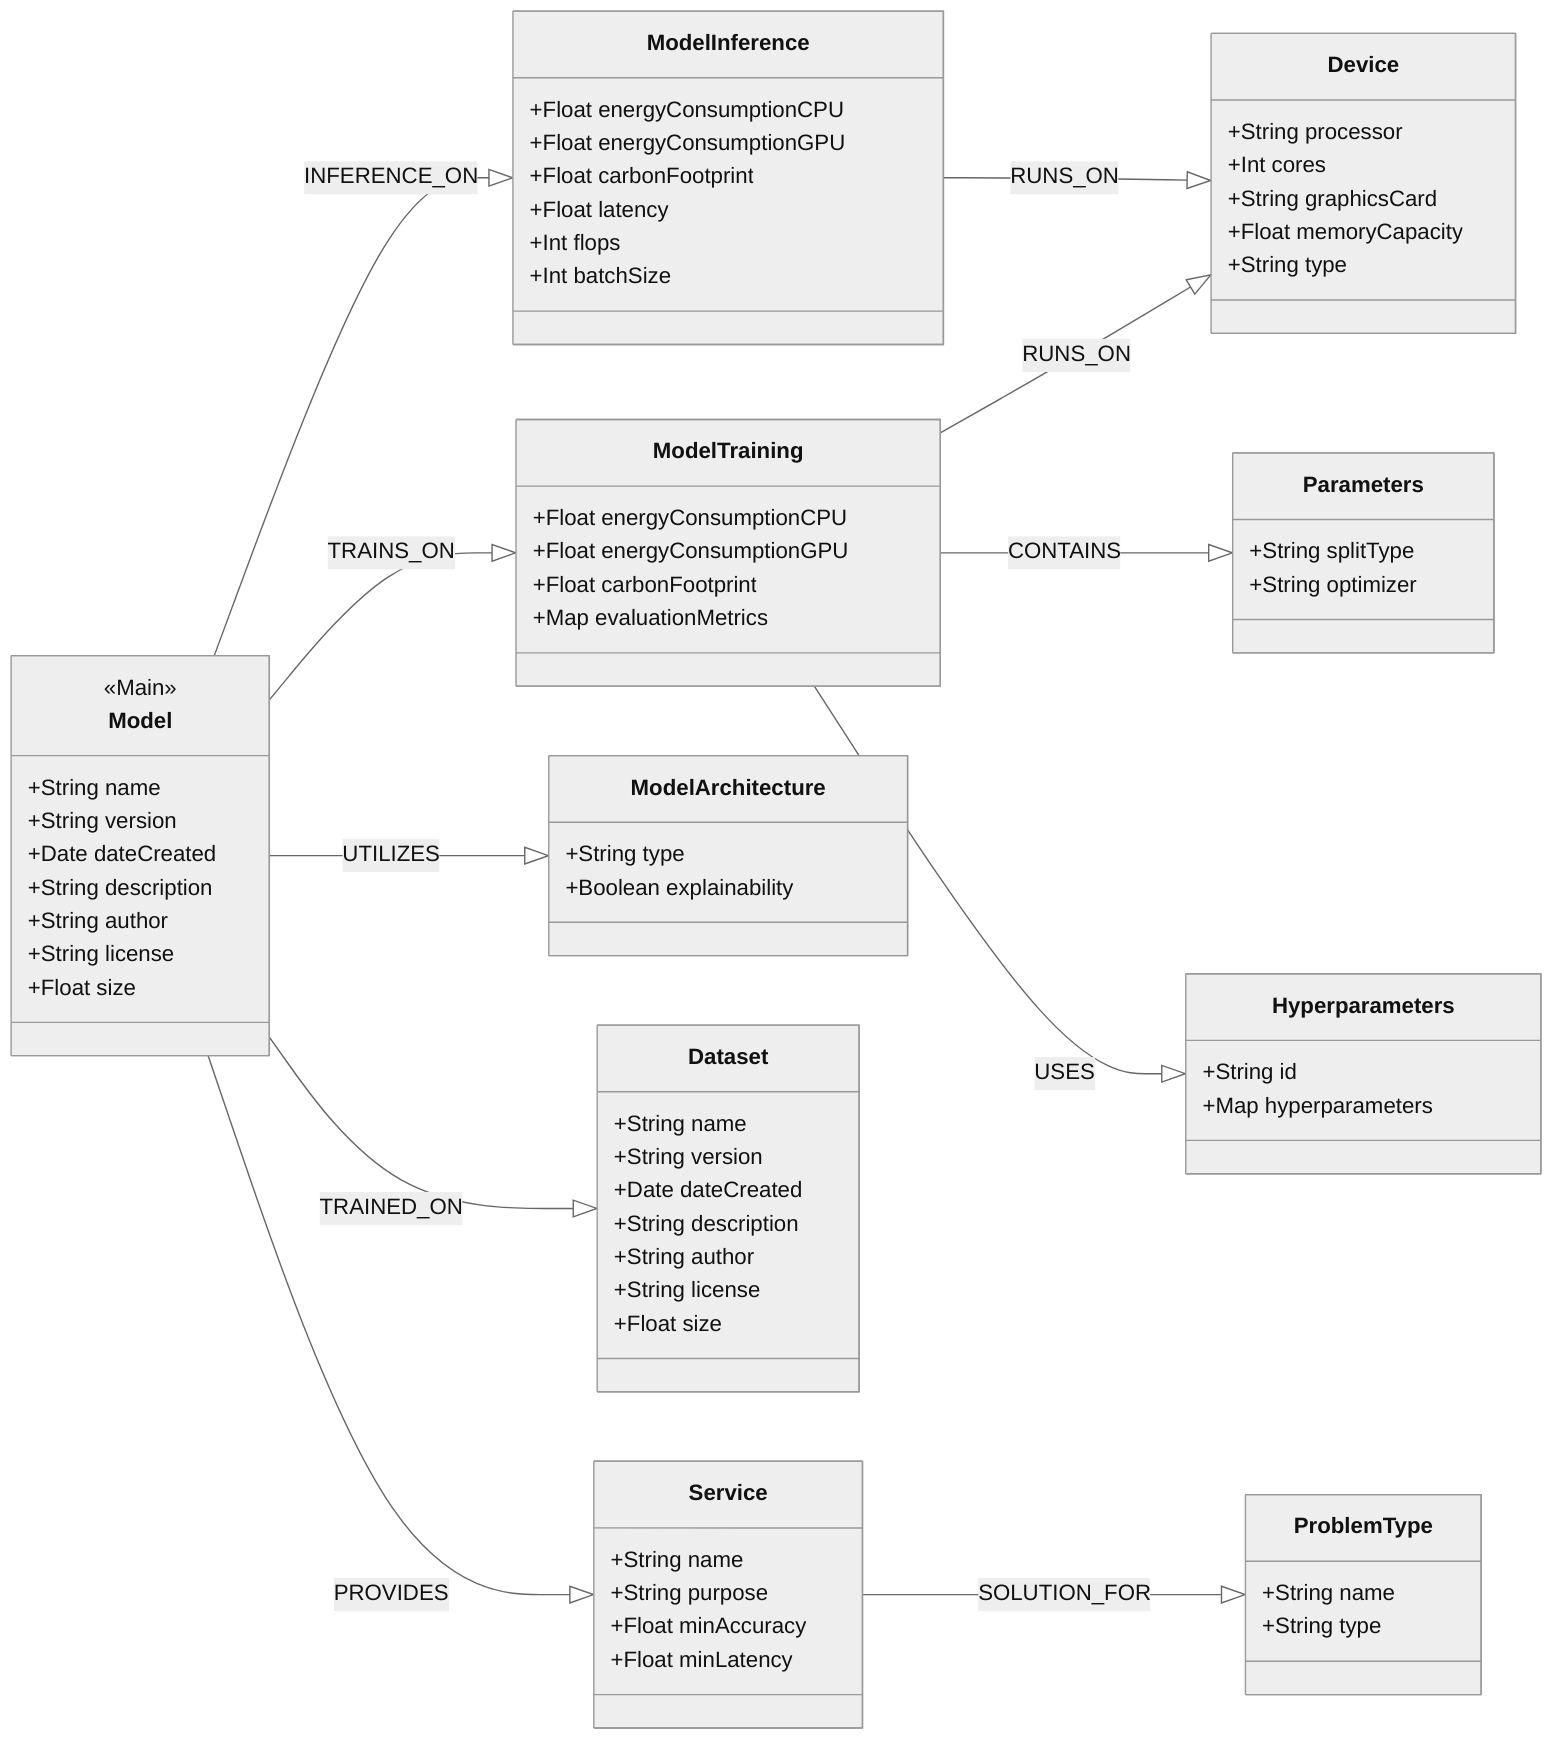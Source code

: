 %%{
  init: {
    'theme': 'neutral',
    'themeVariables': {
        'fontSize': '16px',
        'fontFamily': 'arial',
        'lineWidth': '2px',
        'clusterBkg': '#fafafa',
        'clusterBorder': '#cccccc'
    }
  }
}%%
classDiagram
    direction LR

    Model --|> ModelTraining : TRAINS_ON
    Model --|> ModelInference : INFERENCE_ON
    Model --|> ModelArchitecture : UTILIZES
    ModelInference --|> Device : RUNS_ON
    ModelTraining --|> Device : RUNS_ON
    ModelTraining --|> Parameters : CONTAINS
    ModelTraining --|> Hyperparameters : USES
    Model --|> Dataset : TRAINED_ON
    Model --|> Service : PROVIDES
    Service --|> ProblemType : SOLUTION_FOR

    class Model {
        <<Main>>
        +String name
        +String version
        +Date dateCreated
        +String description
        +String author
        +String license
        +Float size
    }

    class ProblemType {
        +String name
        +String type
    }

    class Service {
        +String name
        +String purpose
        +Float minAccuracy
        +Float minLatency
    }

    class ModelArchitecture {
        +String type
        +Boolean explainability
    }

    class Dataset {
        +String name
        +String version
        +Date dateCreated
        +String description
        +String author
        +String license
        +Float size
    }

    class ModelTraining {
        +Float energyConsumptionCPU
        +Float energyConsumptionGPU
        +Float carbonFootprint
        +Map evaluationMetrics
    }

    class ModelInference {
        +Float energyConsumptionCPU
        +Float energyConsumptionGPU
        +Float carbonFootprint
        +Float latency
        +Int flops
        +Int batchSize
    }

    class Device {
        +String processor
        +Int cores
        +String graphicsCard
        +Float memoryCapacity
        +String type
    }

    class Parameters {
        +String splitType
        +String optimizer
    }

    class Hyperparameters {
        +String id
        +Map hyperparameters
    }